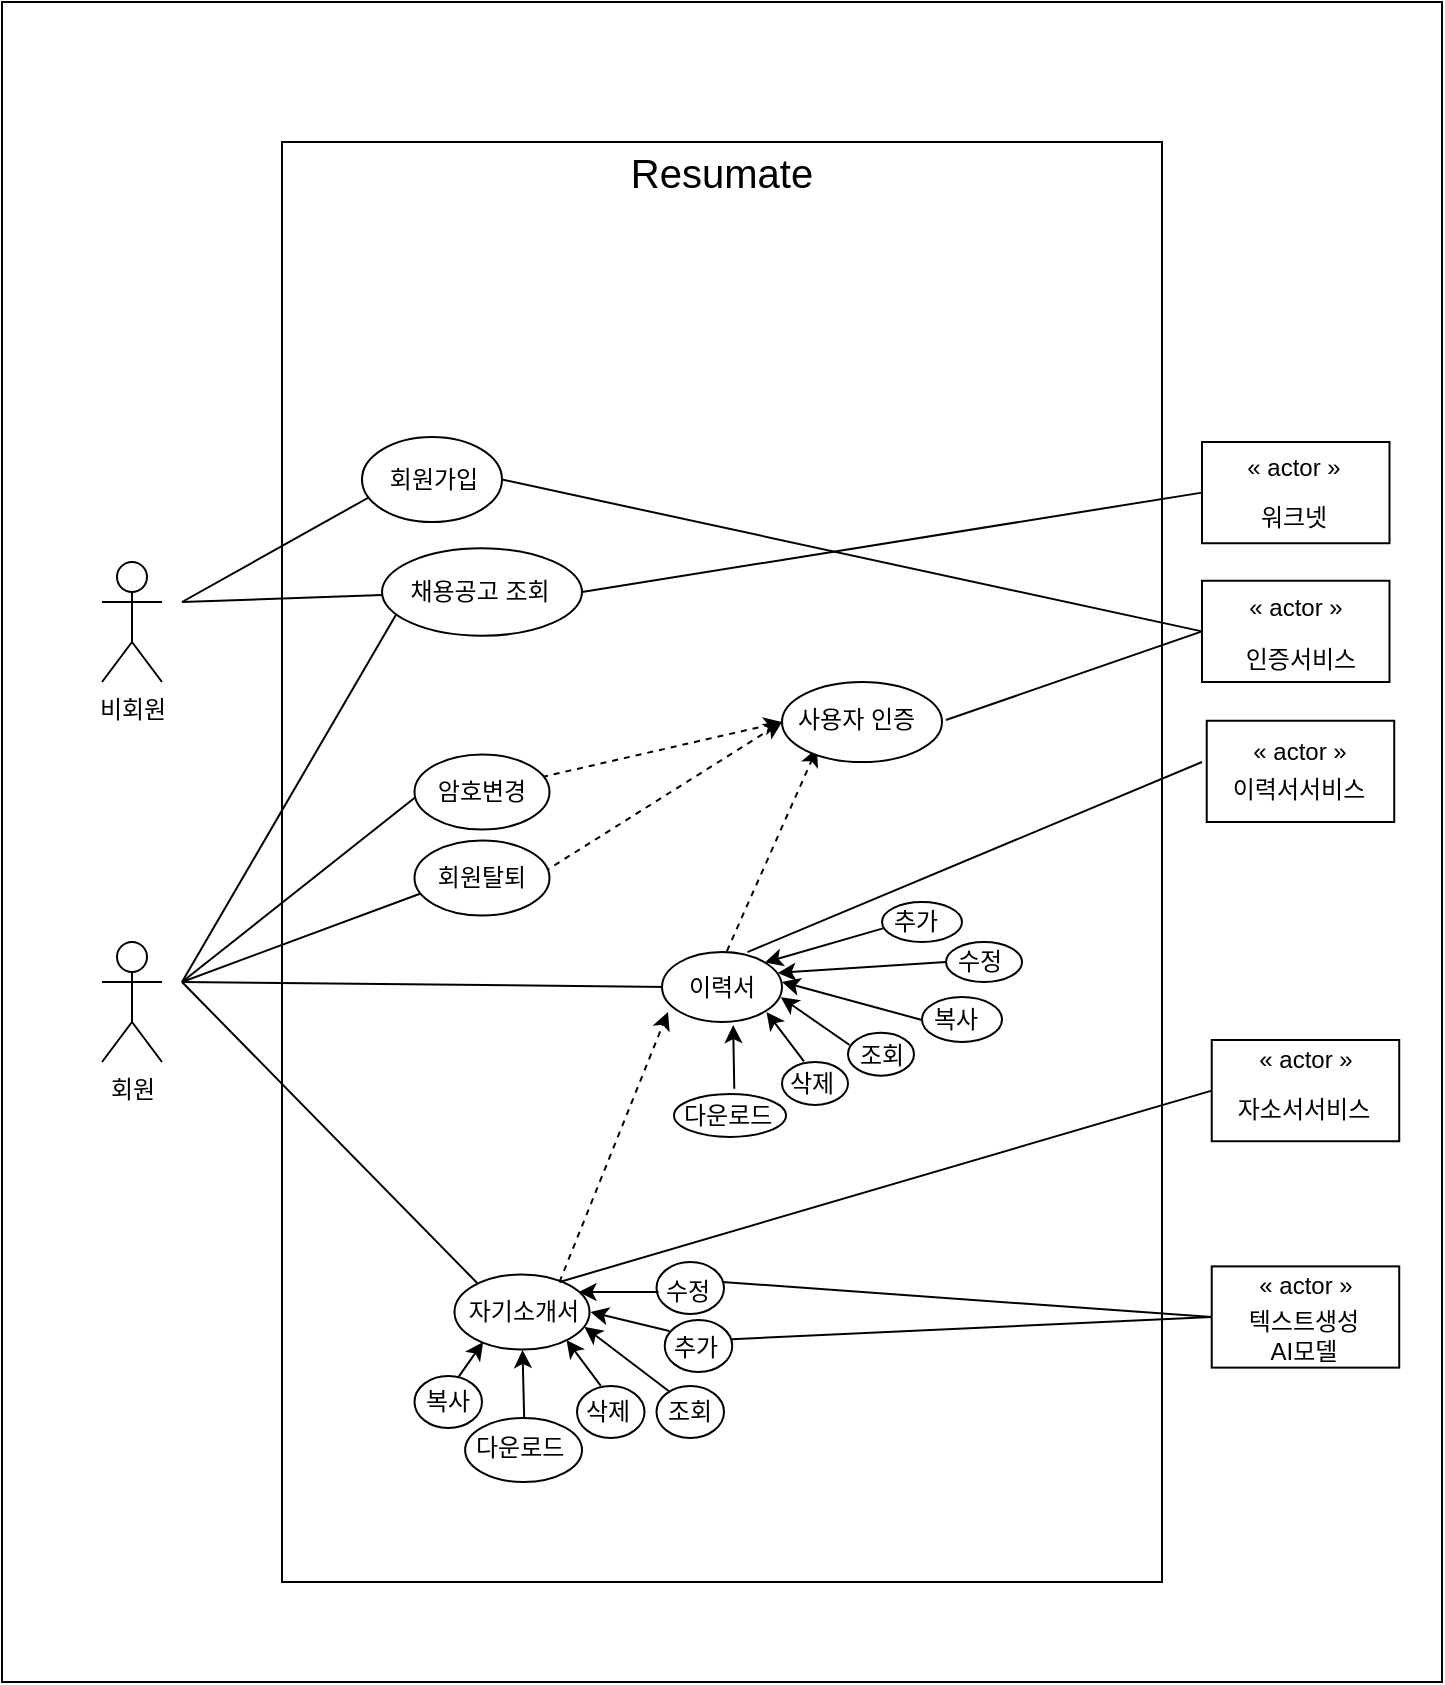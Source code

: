 <mxfile>
    <diagram name="페이지-1" id="4Kzpew66DPg3UYz8mGqC">
        <mxGraphModel dx="937" dy="571" grid="1" gridSize="10" guides="1" tooltips="1" connect="1" arrows="1" fold="1" page="1" pageScale="1" pageWidth="850" pageHeight="1100" background="#ffffff" math="0" shadow="0">
            <root>
                <mxCell id="0"/>
                <mxCell id="1" parent="0"/>
                <mxCell id="127" value="" style="rounded=0;whiteSpace=wrap;html=1;fontStyle=1" parent="1" vertex="1">
                    <mxGeometry x="180" y="150" width="440" height="720" as="geometry"/>
                </mxCell>
                <mxCell id="128" value="" style="ellipse;whiteSpace=wrap;html=1;" parent="1" vertex="1">
                    <mxGeometry x="246.25" y="767" width="33.75" height="26" as="geometry"/>
                </mxCell>
                <mxCell id="129" value="" style="ellipse;whiteSpace=wrap;html=1;" parent="1" vertex="1">
                    <mxGeometry x="271.56" y="788" width="58.44" height="32" as="geometry"/>
                </mxCell>
                <mxCell id="130" value="" style="ellipse;whiteSpace=wrap;html=1;" parent="1" vertex="1">
                    <mxGeometry x="327.5" y="772" width="33.75" height="26" as="geometry"/>
                </mxCell>
                <mxCell id="131" value="" style="ellipse;whiteSpace=wrap;html=1;" parent="1" vertex="1">
                    <mxGeometry x="367.25" y="772" width="33.75" height="26" as="geometry"/>
                </mxCell>
                <mxCell id="132" value="" style="ellipse;whiteSpace=wrap;html=1;" parent="1" vertex="1">
                    <mxGeometry x="371.37" y="739" width="33.75" height="26" as="geometry"/>
                </mxCell>
                <mxCell id="133" value="" style="ellipse;whiteSpace=wrap;html=1;" parent="1" vertex="1">
                    <mxGeometry x="367.25" y="710" width="33.75" height="26" as="geometry"/>
                </mxCell>
                <mxCell id="134" value="" style="ellipse;whiteSpace=wrap;html=1;" parent="1" vertex="1">
                    <mxGeometry x="376" y="626.0" width="56" height="21.47" as="geometry"/>
                </mxCell>
                <mxCell id="135" value="" style="ellipse;whiteSpace=wrap;html=1;" parent="1" vertex="1">
                    <mxGeometry x="430" y="610" width="33" height="21.47" as="geometry"/>
                </mxCell>
                <mxCell id="136" value="" style="ellipse;whiteSpace=wrap;html=1;" parent="1" vertex="1">
                    <mxGeometry x="463" y="595.38" width="33" height="21.47" as="geometry"/>
                </mxCell>
                <mxCell id="137" value="" style="ellipse;whiteSpace=wrap;html=1;" parent="1" vertex="1">
                    <mxGeometry x="500" y="577.5" width="40" height="22.5" as="geometry"/>
                </mxCell>
                <mxCell id="138" value="" style="ellipse;whiteSpace=wrap;html=1;" parent="1" vertex="1">
                    <mxGeometry x="512" y="550" width="38" height="20" as="geometry"/>
                </mxCell>
                <mxCell id="139" value="" style="ellipse;whiteSpace=wrap;html=1;" parent="1" vertex="1">
                    <mxGeometry x="480" y="530" width="40" height="20" as="geometry"/>
                </mxCell>
                <mxCell id="140" value="" style="rounded=0;whiteSpace=wrap;html=1;" parent="1" vertex="1">
                    <mxGeometry x="642.37" y="439.38" width="93.74" height="50.62" as="geometry"/>
                </mxCell>
                <mxCell id="141" value="" style="rounded=0;whiteSpace=wrap;html=1;" parent="1" vertex="1">
                    <mxGeometry x="640" y="369.38" width="93.74" height="50.62" as="geometry"/>
                </mxCell>
                <mxCell id="142" value="" style="rounded=0;whiteSpace=wrap;html=1;" parent="1" vertex="1">
                    <mxGeometry x="640" y="300" width="93.74" height="50.62" as="geometry"/>
                </mxCell>
                <mxCell id="143" value="" style="ellipse;whiteSpace=wrap;html=1;" parent="1" vertex="1">
                    <mxGeometry x="266.25" y="716.25" width="67.5" height="37.5" as="geometry"/>
                </mxCell>
                <mxCell id="144" value="회원" style="shape=umlActor;verticalLabelPosition=bottom;verticalAlign=top;html=1;outlineConnect=0;" parent="1" vertex="1">
                    <mxGeometry x="90" y="550" width="30" height="60" as="geometry"/>
                </mxCell>
                <mxCell id="145" value="비회원" style="shape=umlActor;verticalLabelPosition=bottom;verticalAlign=top;html=1;outlineConnect=0;" parent="1" vertex="1">
                    <mxGeometry x="90" y="360" width="30" height="60" as="geometry"/>
                </mxCell>
                <mxCell id="146" value="&lt;font style=&quot;font-size: 20px;&quot;&gt;Resumate&lt;/font&gt;" style="text;html=1;strokeColor=none;fillColor=none;align=center;verticalAlign=middle;whiteSpace=wrap;rounded=0;" parent="1" vertex="1">
                    <mxGeometry x="350" y="150" width="100" height="30" as="geometry"/>
                </mxCell>
                <mxCell id="147" value="" style="endArrow=none;html=1;rounded=0;entryX=0;entryY=0.75;entryDx=0;entryDy=0;endFill=0;" parent="1" target="210" edge="1">
                    <mxGeometry width="50" height="50" relative="1" as="geometry">
                        <mxPoint x="130" y="380" as="sourcePoint"/>
                        <mxPoint x="221" y="330" as="targetPoint"/>
                    </mxGeometry>
                </mxCell>
                <mxCell id="148" value="" style="endArrow=none;html=1;rounded=0;endFill=0;" parent="1" target="212" edge="1">
                    <mxGeometry width="50" height="50" relative="1" as="geometry">
                        <mxPoint x="130" y="380" as="sourcePoint"/>
                        <mxPoint x="180" y="380" as="targetPoint"/>
                    </mxGeometry>
                </mxCell>
                <mxCell id="149" value="" style="endArrow=none;html=1;rounded=0;entryX=0;entryY=0.75;entryDx=0;entryDy=0;endFill=0;" parent="1" target="213" edge="1">
                    <mxGeometry width="50" height="50" relative="1" as="geometry">
                        <mxPoint x="130" y="570.0" as="sourcePoint"/>
                        <mxPoint x="223.6" y="390" as="targetPoint"/>
                    </mxGeometry>
                </mxCell>
                <mxCell id="150" value="" style="endArrow=none;html=1;rounded=0;entryX=0;entryY=0.5;entryDx=0;entryDy=0;endFill=0;" parent="1" target="207" edge="1">
                    <mxGeometry width="50" height="50" relative="1" as="geometry">
                        <mxPoint x="130" y="570.0" as="sourcePoint"/>
                        <mxPoint x="190" y="520" as="targetPoint"/>
                    </mxGeometry>
                </mxCell>
                <mxCell id="151" value="" style="endArrow=none;html=1;rounded=0;entryX=0;entryY=0.75;entryDx=0;entryDy=0;endFill=0;" parent="1" target="204" edge="1">
                    <mxGeometry width="50" height="50" relative="1" as="geometry">
                        <mxPoint x="130" y="570.0" as="sourcePoint"/>
                        <mxPoint x="250" y="520" as="targetPoint"/>
                    </mxGeometry>
                </mxCell>
                <mxCell id="152" value="" style="endArrow=none;html=1;rounded=0;endFill=0;entryX=0;entryY=0.5;entryDx=0;entryDy=0;" parent="1" target="196" edge="1">
                    <mxGeometry width="50" height="50" relative="1" as="geometry">
                        <mxPoint x="130" y="570.0" as="sourcePoint"/>
                        <mxPoint x="340" y="480" as="targetPoint"/>
                    </mxGeometry>
                </mxCell>
                <mxCell id="153" value="" style="endArrow=none;html=1;rounded=0;entryX=0.164;entryY=0.022;entryDx=0;entryDy=0;entryPerimeter=0;endFill=0;" parent="1" target="154" edge="1">
                    <mxGeometry width="50" height="50" relative="1" as="geometry">
                        <mxPoint x="130" y="570.0" as="sourcePoint"/>
                        <mxPoint x="180" y="605" as="targetPoint"/>
                    </mxGeometry>
                </mxCell>
                <mxCell id="154" value="자기소개서" style="text;html=1;strokeColor=none;fillColor=none;align=center;verticalAlign=middle;whiteSpace=wrap;rounded=0;" parent="1" vertex="1">
                    <mxGeometry x="266.25" y="720" width="70" height="30" as="geometry"/>
                </mxCell>
                <mxCell id="155" value="" style="endArrow=classic;html=1;rounded=0;exitX=0.013;exitY=0.66;exitDx=0;exitDy=0;exitPerimeter=0;entryX=0.896;entryY=0.011;entryDx=0;entryDy=0;entryPerimeter=0;" parent="1" source="156" target="196" edge="1">
                    <mxGeometry width="50" height="50" relative="1" as="geometry">
                        <mxPoint x="430" y="540" as="sourcePoint"/>
                        <mxPoint x="410" y="560" as="targetPoint"/>
                    </mxGeometry>
                </mxCell>
                <mxCell id="156" value="추가" style="text;strokeColor=none;fillColor=none;align=left;verticalAlign=middle;spacingLeft=4;spacingRight=4;overflow=hidden;points=[[0,0.5],[1,0.5]];portConstraint=eastwest;rotatable=0;whiteSpace=wrap;html=1;" parent="1" vertex="1">
                    <mxGeometry x="480" y="530" width="40" height="20" as="geometry"/>
                </mxCell>
                <mxCell id="157" value="" style="endArrow=classic;html=1;rounded=0;entryX=0.964;entryY=0.299;entryDx=0;entryDy=0;exitX=0;exitY=0.5;exitDx=0;exitDy=0;entryPerimeter=0;" parent="1" source="158" target="195" edge="1">
                    <mxGeometry width="50" height="50" relative="1" as="geometry">
                        <mxPoint x="480" y="510" as="sourcePoint"/>
                        <mxPoint x="428" y="564" as="targetPoint"/>
                    </mxGeometry>
                </mxCell>
                <mxCell id="158" value="수정" style="text;strokeColor=none;fillColor=none;align=left;verticalAlign=middle;spacingLeft=4;spacingRight=4;overflow=hidden;points=[[0,0.5],[1,0.5]];portConstraint=eastwest;rotatable=0;whiteSpace=wrap;html=1;" parent="1" vertex="1">
                    <mxGeometry x="512" y="550" width="38" height="20" as="geometry"/>
                </mxCell>
                <mxCell id="159" value="" style="endArrow=classic;html=1;rounded=0;entryX=0;entryY=0.5;entryDx=0;entryDy=0;exitX=0;exitY=0.5;exitDx=0;exitDy=0;" parent="1" source="160" edge="1">
                    <mxGeometry width="50" height="50" relative="1" as="geometry">
                        <mxPoint x="495" y="525" as="sourcePoint"/>
                        <mxPoint x="430" y="570.0" as="targetPoint"/>
                    </mxGeometry>
                </mxCell>
                <mxCell id="160" value="복사" style="text;strokeColor=none;fillColor=none;align=left;verticalAlign=middle;spacingLeft=4;spacingRight=4;overflow=hidden;points=[[0,0.5],[1,0.5]];portConstraint=eastwest;rotatable=0;whiteSpace=wrap;html=1;" parent="1" vertex="1">
                    <mxGeometry x="500" y="578" width="40" height="22" as="geometry"/>
                </mxCell>
                <mxCell id="161" value="" style="endArrow=classic;html=1;rounded=0;exitX=-0.061;exitY=0.232;exitDx=0;exitDy=0;exitPerimeter=0;entryX=0.99;entryY=0.646;entryDx=0;entryDy=0;entryPerimeter=0;" parent="1" source="162" target="195" edge="1">
                    <mxGeometry width="50" height="50" relative="1" as="geometry">
                        <mxPoint x="460" y="590" as="sourcePoint"/>
                        <mxPoint x="433.88" y="575.66" as="targetPoint"/>
                    </mxGeometry>
                </mxCell>
                <mxCell id="162" value="조회" style="text;html=1;strokeColor=none;fillColor=none;align=center;verticalAlign=middle;whiteSpace=wrap;rounded=0;" parent="1" vertex="1">
                    <mxGeometry x="465.5" y="596.85" width="28" height="20" as="geometry"/>
                </mxCell>
                <mxCell id="163" value="" style="endArrow=classic;html=1;rounded=0;exitX=0.371;exitY=0.133;exitDx=0;exitDy=0;exitPerimeter=0;entryX=0.912;entryY=1.001;entryDx=0;entryDy=0;entryPerimeter=0;" parent="1" source="164" target="196" edge="1">
                    <mxGeometry width="50" height="50" relative="1" as="geometry">
                        <mxPoint x="390" y="550" as="sourcePoint"/>
                        <mxPoint x="340" y="600" as="targetPoint"/>
                    </mxGeometry>
                </mxCell>
                <mxCell id="164" value="삭제" style="text;strokeColor=none;fillColor=none;align=left;verticalAlign=middle;spacingLeft=4;spacingRight=4;overflow=hidden;points=[[0,0.5],[1,0.5]];portConstraint=eastwest;rotatable=0;whiteSpace=wrap;html=1;" parent="1" vertex="1">
                    <mxGeometry x="428" y="605.73" width="35" height="30" as="geometry"/>
                </mxCell>
                <mxCell id="165" value="" style="endArrow=classic;html=1;rounded=0;exitX=0.479;exitY=0.049;exitDx=0;exitDy=0;exitPerimeter=0;entryX=0.593;entryY=1.044;entryDx=0;entryDy=0;entryPerimeter=0;" parent="1" source="166" target="195" edge="1">
                    <mxGeometry width="50" height="50" relative="1" as="geometry">
                        <mxPoint x="418" y="609" as="sourcePoint"/>
                        <mxPoint x="412.09" y="588.825" as="targetPoint"/>
                    </mxGeometry>
                </mxCell>
                <mxCell id="166" value="다운로드" style="text;strokeColor=none;fillColor=none;align=left;verticalAlign=middle;spacingLeft=4;spacingRight=4;overflow=hidden;points=[[0,0.5],[1,0.5]];portConstraint=eastwest;rotatable=0;whiteSpace=wrap;html=1;" parent="1" vertex="1">
                    <mxGeometry x="375" y="621.85" width="65" height="30.38" as="geometry"/>
                </mxCell>
                <mxCell id="167" value="" style="endArrow=classic;html=1;rounded=0;dashed=1;entryX=0;entryY=1;entryDx=0;entryDy=0;exitX=0.75;exitY=0;exitDx=0;exitDy=0;" parent="1" source="154" target="196" edge="1">
                    <mxGeometry width="50" height="50" relative="1" as="geometry">
                        <mxPoint x="340" y="600" as="sourcePoint"/>
                        <mxPoint x="390" y="550" as="targetPoint"/>
                    </mxGeometry>
                </mxCell>
                <mxCell id="168" value="" style="endArrow=classic;html=1;rounded=0;entryX=0.551;entryY=0.08;entryDx=0;entryDy=0;entryPerimeter=0;exitX=0.551;exitY=0.08;exitDx=0;exitDy=0;exitPerimeter=0;" parent="1" source="169" edge="1">
                    <mxGeometry width="50" height="50" relative="1" as="geometry">
                        <mxPoint x="268.917" y="765" as="sourcePoint"/>
                        <mxPoint x="280.583" y="750.0" as="targetPoint"/>
                    </mxGeometry>
                </mxCell>
                <mxCell id="169" value="복사" style="text;strokeColor=none;fillColor=none;align=left;verticalAlign=middle;spacingLeft=4;spacingRight=4;overflow=hidden;points=[[0,0.5],[1,0.5]];portConstraint=eastwest;rotatable=0;whiteSpace=wrap;html=1;" parent="1" vertex="1">
                    <mxGeometry x="246.25" y="765" width="40" height="30" as="geometry"/>
                </mxCell>
                <mxCell id="170" value="" style="endArrow=classic;html=1;rounded=0;exitX=0.857;exitY=0.167;exitDx=0;exitDy=0;exitPerimeter=0;" parent="1" edge="1">
                    <mxGeometry width="50" height="50" relative="1" as="geometry">
                        <mxPoint x="368.25" y="725.003" as="sourcePoint"/>
                        <mxPoint x="328.24" y="725.01" as="targetPoint"/>
                    </mxGeometry>
                </mxCell>
                <mxCell id="171" value="수정" style="text;strokeColor=none;fillColor=none;align=left;verticalAlign=middle;spacingLeft=4;spacingRight=4;overflow=hidden;points=[[0,0.5],[1,0.5]];portConstraint=eastwest;rotatable=0;whiteSpace=wrap;html=1;" parent="1" vertex="1">
                    <mxGeometry x="366.25" y="710" width="40" height="30" as="geometry"/>
                </mxCell>
                <mxCell id="172" value="" style="endArrow=classic;html=1;rounded=0;entryX=0.15;entryY=0.267;entryDx=0;entryDy=0;entryPerimeter=0;exitX=1;exitY=0.5;exitDx=0;exitDy=0;" parent="1" edge="1">
                    <mxGeometry width="50" height="50" relative="1" as="geometry">
                        <mxPoint x="373.65" y="744.476" as="sourcePoint"/>
                        <mxPoint x="334.25" y="735.0" as="targetPoint"/>
                    </mxGeometry>
                </mxCell>
                <mxCell id="173" value="추가" style="text;strokeColor=none;fillColor=none;align=left;verticalAlign=middle;spacingLeft=4;spacingRight=4;overflow=hidden;points=[[0,0.5],[1,0.5]];portConstraint=eastwest;rotatable=0;whiteSpace=wrap;html=1;" parent="1" vertex="1">
                    <mxGeometry x="370.25" y="739" width="36" height="28" as="geometry"/>
                </mxCell>
                <mxCell id="174" value="" style="endArrow=classic;html=1;rounded=0;exitX=0.25;exitY=0;exitDx=0;exitDy=0;entryX=0.25;entryY=0;entryDx=0;entryDy=0;" parent="1" source="175" edge="1">
                    <mxGeometry width="50" height="50" relative="1" as="geometry">
                        <mxPoint x="370" y="770" as="sourcePoint"/>
                        <mxPoint x="331.25" y="742.5" as="targetPoint"/>
                    </mxGeometry>
                </mxCell>
                <mxCell id="175" value="조회" style="text;html=1;strokeColor=none;fillColor=none;align=center;verticalAlign=middle;whiteSpace=wrap;rounded=0;" parent="1" vertex="1">
                    <mxGeometry x="364" y="775" width="40" height="20" as="geometry"/>
                </mxCell>
                <mxCell id="176" value="" style="endArrow=classic;html=1;rounded=0;entryX=0.376;entryY=0.064;entryDx=0;entryDy=0;entryPerimeter=0;exitX=0.376;exitY=0.064;exitDx=0;exitDy=0;exitPerimeter=0;" parent="1" source="177" edge="1">
                    <mxGeometry width="50" height="50" relative="1" as="geometry">
                        <mxPoint x="335.263" y="772" as="sourcePoint"/>
                        <mxPoint x="322.25" y="749" as="targetPoint"/>
                    </mxGeometry>
                </mxCell>
                <mxCell id="177" value="삭제" style="text;strokeColor=none;fillColor=none;align=left;verticalAlign=middle;spacingLeft=4;spacingRight=4;overflow=hidden;points=[[0,0.5],[1,0.5]];portConstraint=eastwest;rotatable=0;whiteSpace=wrap;html=1;" parent="1" vertex="1">
                    <mxGeometry x="326.25" y="770" width="35" height="30" as="geometry"/>
                </mxCell>
                <mxCell id="178" value="" style="endArrow=classic;html=1;rounded=0;entryX=0.508;entryY=-0.005;entryDx=0;entryDy=0;entryPerimeter=0;exitX=0.508;exitY=-0.005;exitDx=0;exitDy=0;exitPerimeter=0;" parent="1" source="179" edge="1">
                    <mxGeometry width="50" height="50" relative="1" as="geometry">
                        <mxPoint x="301.385" y="781.49" as="sourcePoint"/>
                        <mxPoint x="300.25" y="754" as="targetPoint"/>
                    </mxGeometry>
                </mxCell>
                <mxCell id="179" value="다운로드" style="text;strokeColor=none;fillColor=none;align=left;verticalAlign=middle;spacingLeft=4;spacingRight=4;overflow=hidden;points=[[0,0.5],[1,0.5]];portConstraint=eastwest;rotatable=0;whiteSpace=wrap;html=1;" parent="1" vertex="1">
                    <mxGeometry x="271.25" y="788" width="58.75" height="30" as="geometry"/>
                </mxCell>
                <mxCell id="180" value="« actor »" style="text;html=1;align=center;verticalAlign=middle;whiteSpace=wrap;rounded=0;" parent="1" vertex="1">
                    <mxGeometry x="651.24" y="297.5" width="70" height="30" as="geometry"/>
                </mxCell>
                <mxCell id="181" value="워크넷" style="text;html=1;align=center;verticalAlign=middle;whiteSpace=wrap;rounded=0;" parent="1" vertex="1">
                    <mxGeometry x="656.24" y="323.13" width="60" height="30" as="geometry"/>
                </mxCell>
                <mxCell id="182" value="« actor »" style="text;html=1;strokeColor=none;fillColor=none;align=center;verticalAlign=middle;whiteSpace=wrap;rounded=0;" parent="1" vertex="1">
                    <mxGeometry x="651.74" y="368.37" width="70" height="30" as="geometry"/>
                </mxCell>
                <mxCell id="183" value="인증서비스" style="text;html=1;strokeColor=none;fillColor=none;align=center;verticalAlign=middle;whiteSpace=wrap;rounded=0;" parent="1" vertex="1">
                    <mxGeometry x="656.74" y="394" width="65" height="30" as="geometry"/>
                </mxCell>
                <mxCell id="184" value="« actor »" style="text;html=1;strokeColor=none;fillColor=none;align=center;verticalAlign=middle;whiteSpace=wrap;rounded=0;" parent="1" vertex="1">
                    <mxGeometry x="654.24" y="439.69" width="70" height="30" as="geometry"/>
                </mxCell>
                <mxCell id="185" value="이력서서비스" style="text;html=1;strokeColor=none;fillColor=none;align=center;verticalAlign=middle;whiteSpace=wrap;rounded=0;" parent="1" vertex="1">
                    <mxGeometry x="647.24" y="459.32" width="82.5" height="30" as="geometry"/>
                </mxCell>
                <mxCell id="186" value="" style="endArrow=none;html=1;rounded=0;exitX=0;exitY=0.5;exitDx=0;exitDy=0;entryX=1;entryY=0.5;entryDx=0;entryDy=0;endFill=0;" parent="1" source="141" target="199" edge="1">
                    <mxGeometry width="50" height="50" relative="1" as="geometry">
                        <mxPoint x="310" y="540" as="sourcePoint"/>
                        <mxPoint x="360" y="490" as="targetPoint"/>
                    </mxGeometry>
                </mxCell>
                <mxCell id="187" value="" style="endArrow=none;html=1;rounded=0;entryX=1;entryY=0.5;entryDx=0;entryDy=0;exitX=0;exitY=0.5;exitDx=0;exitDy=0;endFill=0;" parent="1" source="141" target="209" edge="1">
                    <mxGeometry width="50" height="50" relative="1" as="geometry">
                        <mxPoint x="310" y="540" as="sourcePoint"/>
                        <mxPoint x="360" y="490" as="targetPoint"/>
                    </mxGeometry>
                </mxCell>
                <mxCell id="188" value="" style="endArrow=none;html=1;rounded=0;entryX=1;entryY=0.5;entryDx=0;entryDy=0;exitX=0;exitY=0.5;exitDx=0;exitDy=0;endFill=0;" parent="1" source="142" target="212" edge="1">
                    <mxGeometry width="50" height="50" relative="1" as="geometry">
                        <mxPoint x="310" y="540" as="sourcePoint"/>
                        <mxPoint x="360" y="490" as="targetPoint"/>
                    </mxGeometry>
                </mxCell>
                <mxCell id="189" value="" style="endArrow=none;html=1;rounded=0;entryX=0.712;entryY=0.001;entryDx=0;entryDy=0;entryPerimeter=0;endFill=0;" parent="1" target="195" edge="1">
                    <mxGeometry width="50" height="50" relative="1" as="geometry">
                        <mxPoint x="640" y="460" as="sourcePoint"/>
                        <mxPoint x="410" y="550" as="targetPoint"/>
                    </mxGeometry>
                </mxCell>
                <mxCell id="190" value="" style="endArrow=none;html=1;rounded=0;entryX=0.75;entryY=0;entryDx=0;entryDy=0;exitX=0;exitY=0.5;exitDx=0;exitDy=0;endFill=0;" parent="1" source="219" target="154" edge="1">
                    <mxGeometry width="50" height="50" relative="1" as="geometry">
                        <mxPoint x="644.87" y="549.38" as="sourcePoint"/>
                        <mxPoint x="500" y="450" as="targetPoint"/>
                    </mxGeometry>
                </mxCell>
                <mxCell id="191" value="" style="endArrow=none;html=1;rounded=0;entryX=0.959;entryY=0.342;entryDx=0;entryDy=0;exitX=0;exitY=0.5;exitDx=0;exitDy=0;entryPerimeter=0;endFill=0;" parent="1" source="215" target="173" edge="1">
                    <mxGeometry width="50" height="50" relative="1" as="geometry">
                        <mxPoint x="510" y="720" as="sourcePoint"/>
                        <mxPoint x="560" y="670" as="targetPoint"/>
                    </mxGeometry>
                </mxCell>
                <mxCell id="192" value="" style="endArrow=none;html=1;rounded=0;exitX=0;exitY=0.5;exitDx=0;exitDy=0;endFill=0;" parent="1" source="215" edge="1">
                    <mxGeometry width="50" height="50" relative="1" as="geometry">
                        <mxPoint x="420" y="640" as="sourcePoint"/>
                        <mxPoint x="400" y="720.0" as="targetPoint"/>
                    </mxGeometry>
                </mxCell>
                <mxCell id="193" value="" style="endArrow=classic;html=1;rounded=0;dashed=1;entryX=0.194;entryY=0.972;entryDx=0;entryDy=0;exitX=0.5;exitY=0;exitDx=0;exitDy=0;entryPerimeter=0;" parent="1" source="196" target="199" edge="1">
                    <mxGeometry width="50" height="50" relative="1" as="geometry">
                        <mxPoint x="377.75" y="607.5" as="sourcePoint"/>
                        <mxPoint x="432" y="472.5" as="targetPoint"/>
                    </mxGeometry>
                </mxCell>
                <mxCell id="194" value="" style="group" parent="1" vertex="1" connectable="0">
                    <mxGeometry x="370" y="555" width="60" height="35" as="geometry"/>
                </mxCell>
                <mxCell id="195" value="" style="ellipse;whiteSpace=wrap;html=1;" parent="194" vertex="1">
                    <mxGeometry width="60" height="35" as="geometry"/>
                </mxCell>
                <mxCell id="196" value="이력서" style="text;html=1;strokeColor=none;fillColor=none;align=center;verticalAlign=middle;whiteSpace=wrap;rounded=0;" parent="194" vertex="1">
                    <mxGeometry x="3" y="5" width="54" height="25" as="geometry"/>
                </mxCell>
                <mxCell id="197" value="" style="group" parent="1" vertex="1" connectable="0">
                    <mxGeometry x="430" y="420" width="82" height="40" as="geometry"/>
                </mxCell>
                <mxCell id="198" value="" style="ellipse;whiteSpace=wrap;html=1;" parent="197" vertex="1">
                    <mxGeometry width="80" height="40" as="geometry"/>
                </mxCell>
                <mxCell id="199" value="사용자 인증" style="text;strokeColor=none;fillColor=none;align=left;verticalAlign=middle;spacingLeft=4;spacingRight=4;overflow=hidden;points=[[0,0.5],[1,0.5]];portConstraint=eastwest;rotatable=0;whiteSpace=wrap;html=1;" parent="197" vertex="1">
                    <mxGeometry x="2" y="4" width="80" height="30" as="geometry"/>
                </mxCell>
                <mxCell id="200" value="" style="endArrow=classic;html=1;rounded=0;dashed=1;entryX=0;entryY=0.5;entryDx=0;entryDy=0;exitX=1;exitY=0.25;exitDx=0;exitDy=0;" parent="1" source="207" target="198" edge="1">
                    <mxGeometry width="50" height="50" relative="1" as="geometry">
                        <mxPoint x="361.25" y="536.75" as="sourcePoint"/>
                        <mxPoint x="408.77" y="429.91" as="targetPoint"/>
                    </mxGeometry>
                </mxCell>
                <mxCell id="201" value="" style="endArrow=classic;html=1;rounded=0;dashed=1;entryX=0;entryY=0.5;entryDx=0;entryDy=0;exitX=1.019;exitY=0.395;exitDx=0;exitDy=0;exitPerimeter=0;" parent="1" source="204" target="198" edge="1">
                    <mxGeometry width="50" height="50" relative="1" as="geometry">
                        <mxPoint x="320" y="477.5" as="sourcePoint"/>
                        <mxPoint x="441.92" y="440.48" as="targetPoint"/>
                    </mxGeometry>
                </mxCell>
                <mxCell id="202" value="" style="group" parent="1" vertex="1" connectable="0">
                    <mxGeometry x="246.25" y="499.25" width="67.5" height="37.5" as="geometry"/>
                </mxCell>
                <mxCell id="203" value="" style="ellipse;whiteSpace=wrap;html=1;" parent="202" vertex="1">
                    <mxGeometry width="67.5" height="37.5" as="geometry"/>
                </mxCell>
                <mxCell id="204" value="회원탈퇴" style="text;html=1;strokeColor=none;fillColor=none;align=center;verticalAlign=middle;whiteSpace=wrap;rounded=0;" parent="202" vertex="1">
                    <mxGeometry x="3.75" y="3.75" width="60" height="30" as="geometry"/>
                </mxCell>
                <mxCell id="205" value="" style="group" parent="1" vertex="1" connectable="0">
                    <mxGeometry x="246.25" y="456.25" width="67.5" height="37.5" as="geometry"/>
                </mxCell>
                <mxCell id="206" value="" style="ellipse;whiteSpace=wrap;html=1;" parent="205" vertex="1">
                    <mxGeometry width="67.5" height="37.5" as="geometry"/>
                </mxCell>
                <mxCell id="207" value="암호변경" style="text;html=1;strokeColor=none;fillColor=none;align=center;verticalAlign=middle;whiteSpace=wrap;rounded=0;" parent="205" vertex="1">
                    <mxGeometry x="3.75" y="3.75" width="60" height="30" as="geometry"/>
                </mxCell>
                <mxCell id="208" value="" style="group" parent="1" vertex="1" connectable="0">
                    <mxGeometry x="220" y="297.5" width="70" height="42.5" as="geometry"/>
                </mxCell>
                <mxCell id="209" value="" style="ellipse;whiteSpace=wrap;html=1;" parent="208" vertex="1">
                    <mxGeometry width="70" height="42.5" as="geometry"/>
                </mxCell>
                <mxCell id="210" value="회원가입" style="text;html=1;strokeColor=none;fillColor=none;align=center;verticalAlign=middle;whiteSpace=wrap;rounded=0;" parent="208" vertex="1">
                    <mxGeometry x="6" y="6.25" width="60" height="30" as="geometry"/>
                </mxCell>
                <mxCell id="211" value="" style="group" parent="1" vertex="1" connectable="0">
                    <mxGeometry x="230" y="353.13" width="100" height="43.75" as="geometry"/>
                </mxCell>
                <mxCell id="212" value="" style="ellipse;whiteSpace=wrap;html=1;" parent="211" vertex="1">
                    <mxGeometry width="100" height="43.75" as="geometry"/>
                </mxCell>
                <mxCell id="213" value="채용공고 조회" style="text;html=1;strokeColor=none;fillColor=none;align=center;verticalAlign=middle;whiteSpace=wrap;rounded=0;" parent="211" vertex="1">
                    <mxGeometry x="9.25" y="6.87" width="80" height="30" as="geometry"/>
                </mxCell>
                <mxCell id="214" value="" style="group" parent="1" vertex="1" connectable="0">
                    <mxGeometry x="644.87" y="707.19" width="93.74" height="55.62" as="geometry"/>
                </mxCell>
                <mxCell id="215" value="" style="rounded=0;whiteSpace=wrap;html=1;" parent="214" vertex="1">
                    <mxGeometry y="5" width="93.74" height="50.62" as="geometry"/>
                </mxCell>
                <mxCell id="216" value="« actor »" style="text;html=1;strokeColor=none;fillColor=none;align=center;verticalAlign=middle;whiteSpace=wrap;rounded=0;" parent="214" vertex="1">
                    <mxGeometry x="12.62" width="70" height="30" as="geometry"/>
                </mxCell>
                <mxCell id="217" value="텍스트생성&lt;br&gt;AI모델" style="text;html=1;strokeColor=none;fillColor=none;align=center;verticalAlign=middle;whiteSpace=wrap;rounded=0;" parent="214" vertex="1">
                    <mxGeometry x="7.12" y="25" width="77.5" height="30" as="geometry"/>
                </mxCell>
                <mxCell id="222" value="" style="rounded=0;whiteSpace=wrap;html=1;fillColor=none;" vertex="1" parent="1">
                    <mxGeometry x="40" y="80" width="720" height="840" as="geometry"/>
                </mxCell>
                <mxCell id="218" value="" style="group" parent="1" vertex="1" connectable="0">
                    <mxGeometry x="644.87" y="594" width="93.74" height="55.62" as="geometry"/>
                </mxCell>
                <mxCell id="219" value="" style="rounded=0;whiteSpace=wrap;html=1;" parent="218" vertex="1">
                    <mxGeometry y="5" width="93.74" height="50.62" as="geometry"/>
                </mxCell>
                <mxCell id="220" value="« actor »" style="text;html=1;strokeColor=none;fillColor=none;align=center;verticalAlign=middle;whiteSpace=wrap;rounded=0;" parent="218" vertex="1">
                    <mxGeometry x="12.62" width="70" height="30" as="geometry"/>
                </mxCell>
                <mxCell id="221" value="자소서서비스" style="text;html=1;strokeColor=none;fillColor=none;align=center;verticalAlign=middle;whiteSpace=wrap;rounded=0;" parent="218" vertex="1">
                    <mxGeometry x="7.12" y="25" width="77.5" height="30" as="geometry"/>
                </mxCell>
            </root>
        </mxGraphModel>
    </diagram>
</mxfile>